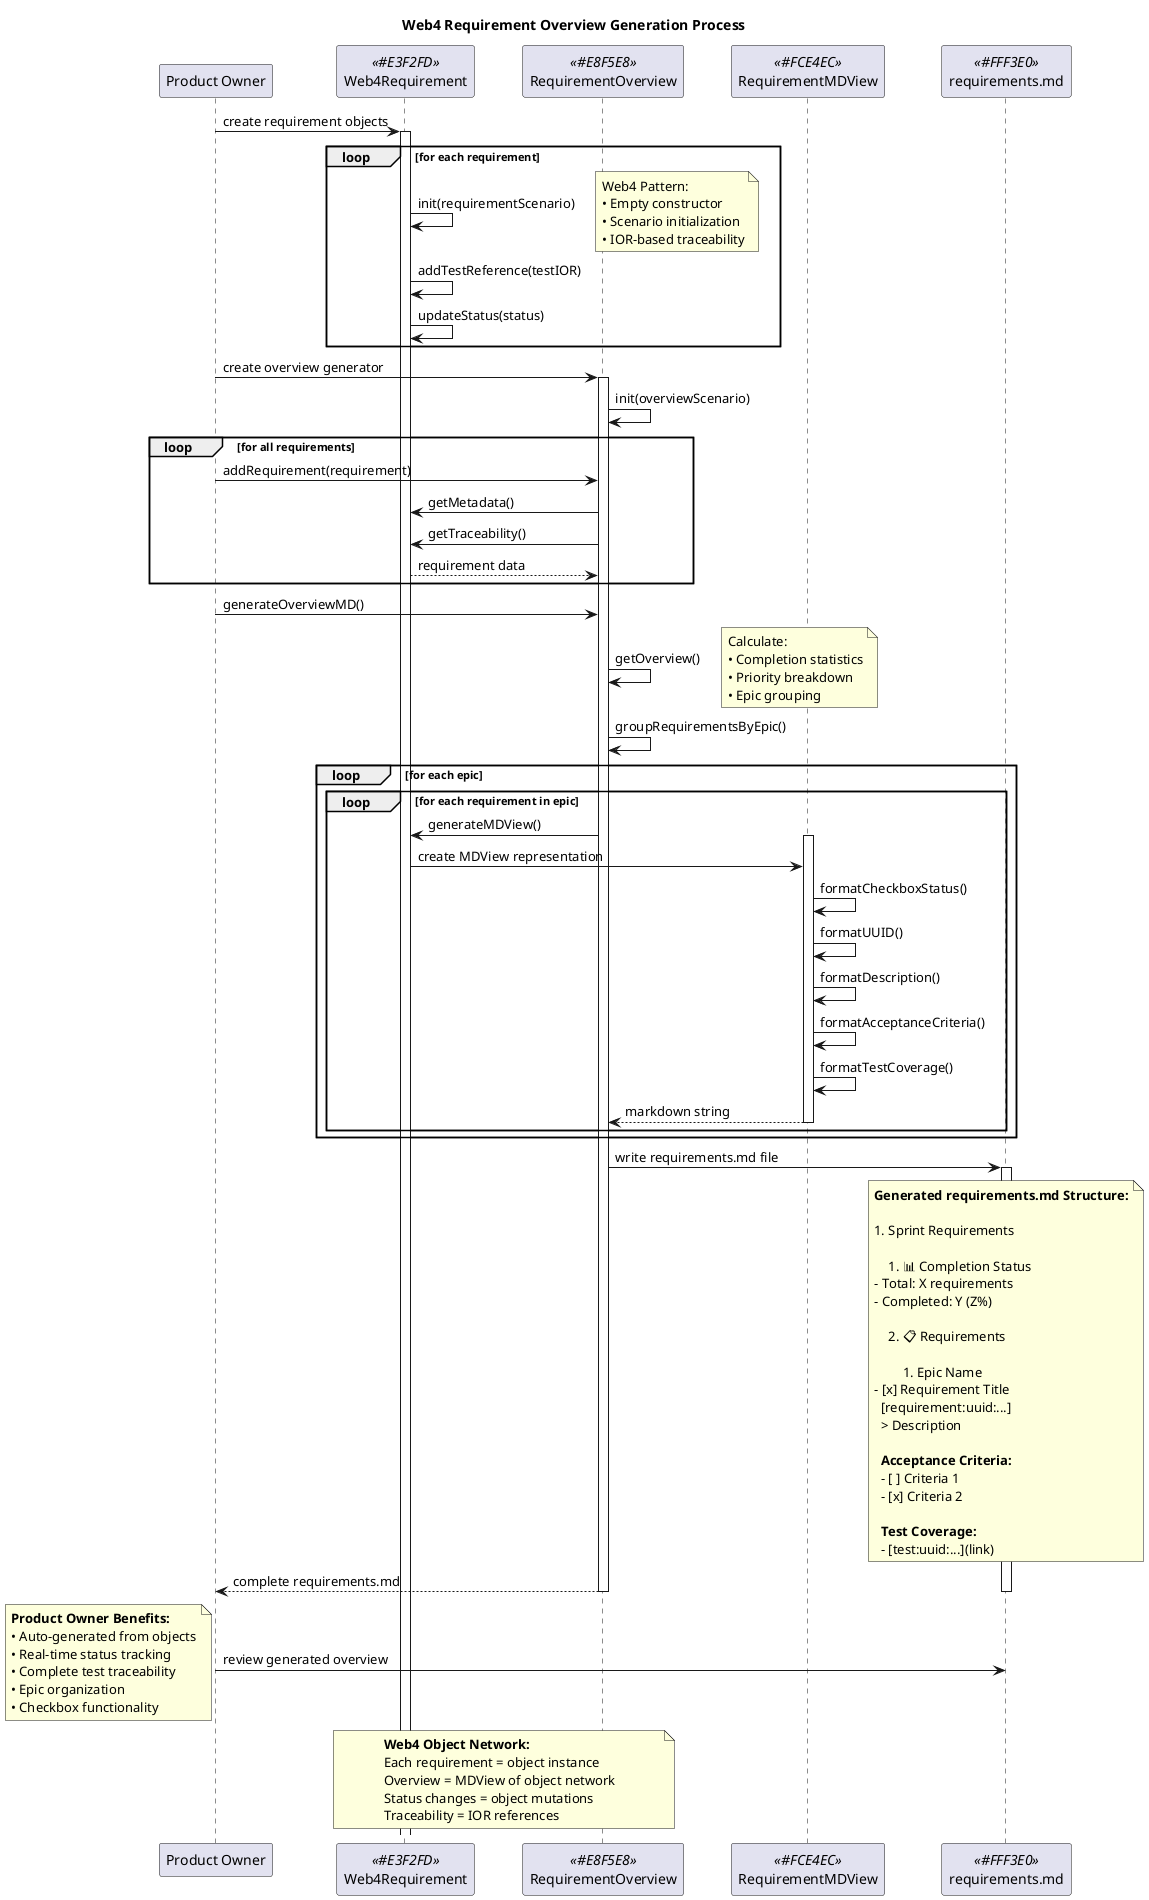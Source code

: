 @startuml RequirementOverviewGeneration
!define REQUIREMENT_COLOR #E3F2FD
!define GENERATOR_COLOR #E8F5E8
!define VIEW_COLOR #FCE4EC
!define OUTPUT_COLOR #FFF3E0

title Web4 Requirement Overview Generation Process

participant "Product Owner" as PO
participant "Web4Requirement" as Req <<REQUIREMENT_COLOR>>
participant "RequirementOverview" as Generator <<GENERATOR_COLOR>>
participant "RequirementMDView" as MDView <<VIEW_COLOR>>
participant "requirements.md" as Output <<OUTPUT_COLOR>>

PO -> Req : create requirement objects
activate Req

loop for each requirement
  Req -> Req : init(requirementScenario)
  note right: Web4 Pattern:\n• Empty constructor\n• Scenario initialization\n• IOR-based traceability
  
  Req -> Req : addTestReference(testIOR)
  Req -> Req : updateStatus(status)
end

PO -> Generator : create overview generator
activate Generator

Generator -> Generator : init(overviewScenario)

loop for all requirements
  PO -> Generator : addRequirement(requirement)
  Generator -> Req : getMetadata()
  Generator -> Req : getTraceability()
  
  Req --> Generator : requirement data
end

PO -> Generator : generateOverviewMD()

Generator -> Generator : getOverview()
note right: Calculate:\n• Completion statistics\n• Priority breakdown\n• Epic grouping

Generator -> Generator : groupRequirementsByEpic()

loop for each epic
  loop for each requirement in epic
    Generator -> Req : generateMDView()
    activate MDView
    
    Req -> MDView : create MDView representation
    
    MDView -> MDView : formatCheckboxStatus()
    MDView -> MDView : formatUUID()
    MDView -> MDView : formatDescription()
    MDView -> MDView : formatAcceptanceCriteria()
    MDView -> MDView : formatTestCoverage()
    
    MDView --> Generator : markdown string
    deactivate MDView
  end
end

Generator -> Output : write requirements.md file
activate Output

note over Output
  **Generated requirements.md Structure:**
  
  # Sprint Requirements
  
  ## 📊 Completion Status
  - Total: X requirements
  - Completed: Y (Z%)
  
  ## 📋 Requirements
  
  ### Epic Name
  - [x] Requirement Title
    [requirement:uuid:...]
    > Description
    
    **Acceptance Criteria:**
    - [ ] Criteria 1
    - [x] Criteria 2
    
    **Test Coverage:**
    - [test:uuid:...](link)
end note

Generator --> PO : complete requirements.md
deactivate Generator
deactivate Output

PO -> Output : review generated overview
note left: **Product Owner Benefits:**\n• Auto-generated from objects\n• Real-time status tracking\n• Complete test traceability\n• Epic organization\n• Checkbox functionality

note over Req, Generator
  **Web4 Object Network:**
  Each requirement = object instance
  Overview = MDView of object network
  Status changes = object mutations
  Traceability = IOR references
end note

@enduml
